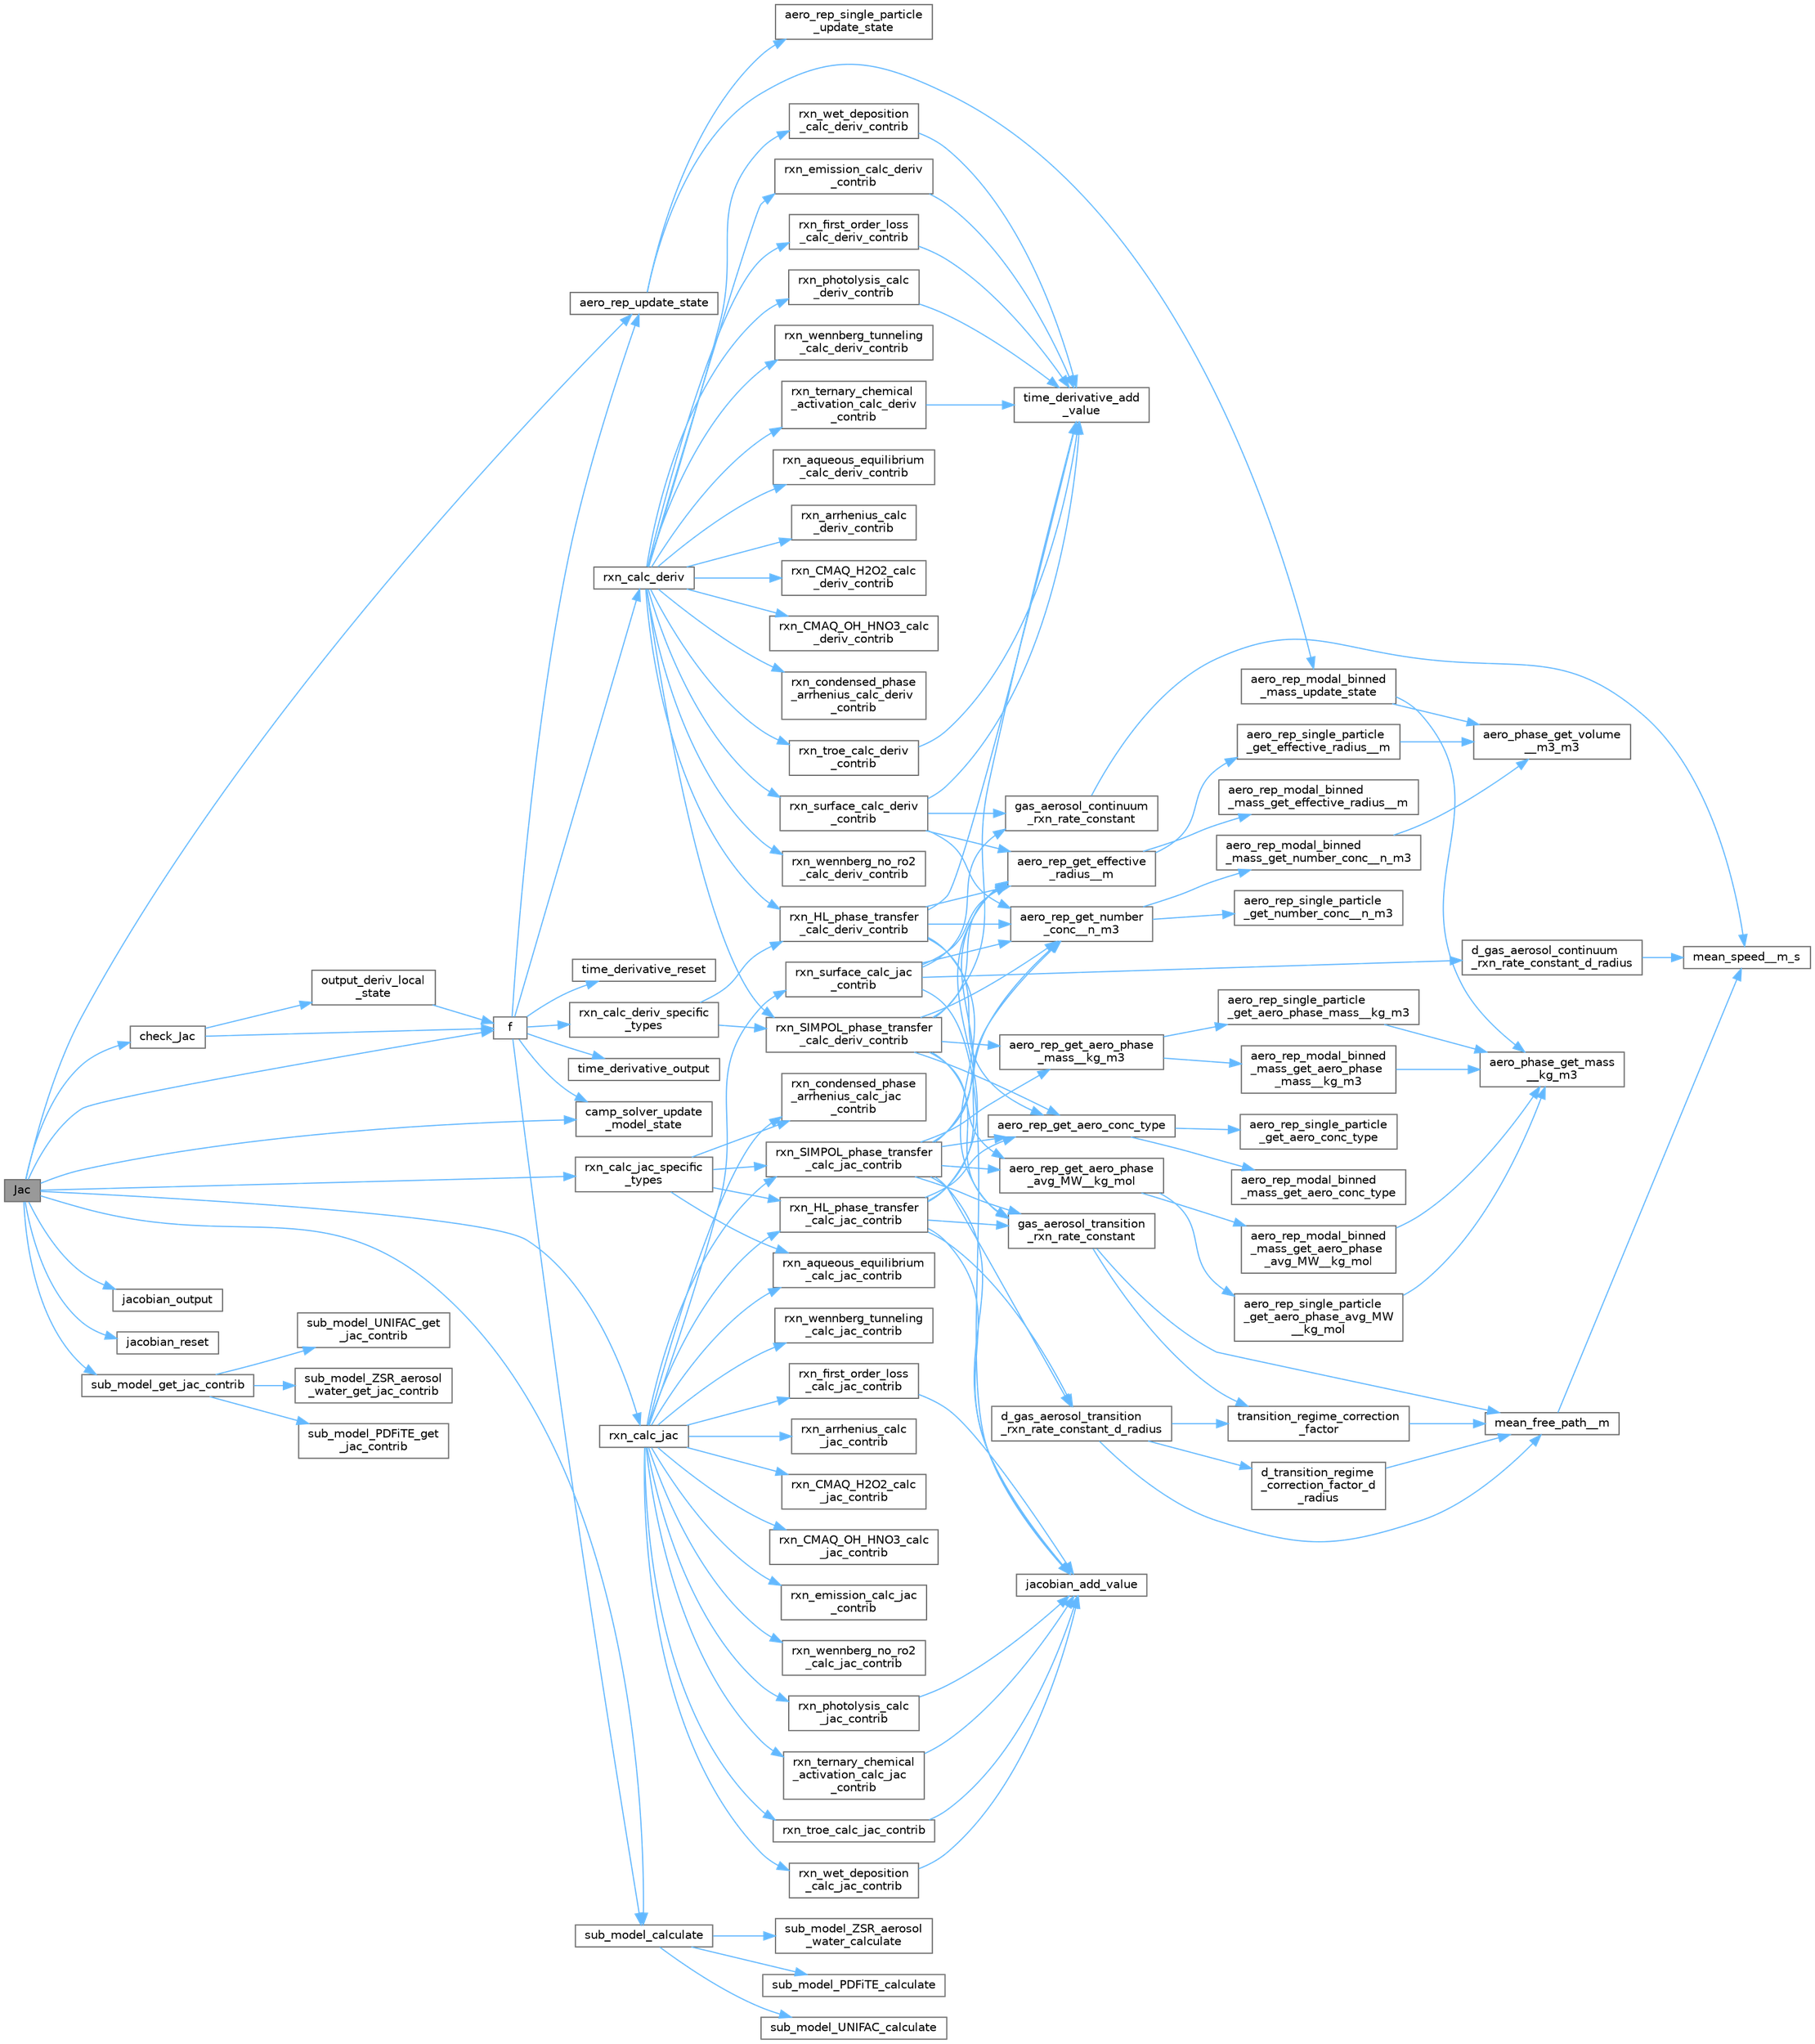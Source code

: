 digraph "Jac"
{
 // LATEX_PDF_SIZE
  bgcolor="transparent";
  edge [fontname=Helvetica,fontsize=10,labelfontname=Helvetica,labelfontsize=10];
  node [fontname=Helvetica,fontsize=10,shape=box,height=0.2,width=0.4];
  rankdir="LR";
  Node1 [label="Jac",height=0.2,width=0.4,color="gray40", fillcolor="grey60", style="filled", fontcolor="black",tooltip="Compute the Jacobian."];
  Node1 -> Node2 [color="steelblue1",style="solid"];
  Node2 [label="aero_rep_update_state",height=0.2,width=0.4,color="grey40", fillcolor="white", style="filled",URL="$aero__rep__solver_8c.html#a42041b486fc391bc9abeee5d1ad666b2",tooltip="Update the aerosol representations for a new state."];
  Node2 -> Node3 [color="steelblue1",style="solid"];
  Node3 [label="aero_rep_modal_binned\l_mass_update_state",height=0.2,width=0.4,color="grey40", fillcolor="white", style="filled",URL="$aero__rep__modal__binned__mass_8c.html#a567e448c1ea25085add6257c6b8930c6",tooltip="Update aerosol representation data for a new state."];
  Node3 -> Node4 [color="steelblue1",style="solid"];
  Node4 [label="aero_phase_get_mass\l__kg_m3",height=0.2,width=0.4,color="grey40", fillcolor="white", style="filled",URL="$aero__phase__solver_8c.html#a965e0b9fc79db694be201edd05377dd1",tooltip="Get the mass and average MW in an aerosol phase."];
  Node3 -> Node5 [color="steelblue1",style="solid"];
  Node5 [label="aero_phase_get_volume\l__m3_m3",height=0.2,width=0.4,color="grey40", fillcolor="white", style="filled",URL="$aero__phase__solver_8c.html#a6e493e863924f29d6bd06598fa657f08",tooltip="Get the volume of an aerosol phase."];
  Node2 -> Node6 [color="steelblue1",style="solid"];
  Node6 [label="aero_rep_single_particle\l_update_state",height=0.2,width=0.4,color="grey40", fillcolor="white", style="filled",URL="$aero__rep__single__particle_8c.html#afc5e4c6a81bf52bf0c8ee88037a4954d",tooltip="Update aerosol representation data for a new state."];
  Node1 -> Node7 [color="steelblue1",style="solid"];
  Node7 [label="camp_solver_update\l_model_state",height=0.2,width=0.4,color="grey40", fillcolor="white", style="filled",URL="$camp__solver_8c.html#a21373e1f8bad206f6437deeea571f51c",tooltip="Update the model state from the current solver state."];
  Node1 -> Node8 [color="steelblue1",style="solid"];
  Node8 [label="check_Jac",height=0.2,width=0.4,color="grey40", fillcolor="white", style="filled",URL="$camp__solver_8c.html#ad45be595da1a1d6fd40179d9743a9a65",tooltip="Check a Jacobian for accuracy."];
  Node8 -> Node9 [color="steelblue1",style="solid"];
  Node9 [label="f",height=0.2,width=0.4,color="grey40", fillcolor="white", style="filled",URL="$camp__solver_8c.html#ac55302bc18db0d68d78f543aad6a16c4",tooltip="Compute the time derivative f(t,y)"];
  Node9 -> Node2 [color="steelblue1",style="solid"];
  Node9 -> Node7 [color="steelblue1",style="solid"];
  Node9 -> Node10 [color="steelblue1",style="solid"];
  Node10 [label="rxn_calc_deriv",height=0.2,width=0.4,color="grey40", fillcolor="white", style="filled",URL="$rxn__solver_8c.html#af014568140c63dfab9ea1c92b056e3b8",tooltip="Calculate the time derivative ."];
  Node10 -> Node11 [color="steelblue1",style="solid"];
  Node11 [label="rxn_aqueous_equilibrium\l_calc_deriv_contrib",height=0.2,width=0.4,color="grey40", fillcolor="white", style="filled",URL="$rxns_8h.html#a8e696264a0e9f8f72c2cb00b5605cbeb",tooltip=" "];
  Node10 -> Node12 [color="steelblue1",style="solid"];
  Node12 [label="rxn_arrhenius_calc\l_deriv_contrib",height=0.2,width=0.4,color="grey40", fillcolor="white", style="filled",URL="$rxns_8h.html#a760b30a313fd1608941b8ac584a128df",tooltip=" "];
  Node10 -> Node13 [color="steelblue1",style="solid"];
  Node13 [label="rxn_CMAQ_H2O2_calc\l_deriv_contrib",height=0.2,width=0.4,color="grey40", fillcolor="white", style="filled",URL="$rxns_8h.html#a3eb8ba0e04dfdffa6171688dd493d171",tooltip=" "];
  Node10 -> Node14 [color="steelblue1",style="solid"];
  Node14 [label="rxn_CMAQ_OH_HNO3_calc\l_deriv_contrib",height=0.2,width=0.4,color="grey40", fillcolor="white", style="filled",URL="$rxns_8h.html#a2a4e9aea8e3d4a8779ec943d9ccaaad8",tooltip=" "];
  Node10 -> Node15 [color="steelblue1",style="solid"];
  Node15 [label="rxn_condensed_phase\l_arrhenius_calc_deriv\l_contrib",height=0.2,width=0.4,color="grey40", fillcolor="white", style="filled",URL="$rxns_8h.html#a838b8326dbcfa12692ecf289685897a2",tooltip=" "];
  Node10 -> Node16 [color="steelblue1",style="solid"];
  Node16 [label="rxn_emission_calc_deriv\l_contrib",height=0.2,width=0.4,color="grey40", fillcolor="white", style="filled",URL="$rxn__emission_8c.html#a0fc4250b628dae19ab3c2081a283e2b8",tooltip="Calculate contributions to the time derivative  from this reaction."];
  Node16 -> Node17 [color="steelblue1",style="solid"];
  Node17 [label="time_derivative_add\l_value",height=0.2,width=0.4,color="grey40", fillcolor="white", style="filled",URL="$time__derivative_8c.html#af4c9ab5040b544a8ec4b63a1c75922e2",tooltip="Add a contribution to the time derivative."];
  Node10 -> Node18 [color="steelblue1",style="solid"];
  Node18 [label="rxn_first_order_loss\l_calc_deriv_contrib",height=0.2,width=0.4,color="grey40", fillcolor="white", style="filled",URL="$rxn__first__order__loss_8c.html#ac1d2c5d3bf68d6adcdc4183ba340175d",tooltip="Calculate contributions to the time derivative  from this reaction."];
  Node18 -> Node17 [color="steelblue1",style="solid"];
  Node10 -> Node19 [color="steelblue1",style="solid"];
  Node19 [label="rxn_HL_phase_transfer\l_calc_deriv_contrib",height=0.2,width=0.4,color="grey40", fillcolor="white", style="filled",URL="$rxn___h_l__phase__transfer_8c.html#aa82a07e921e3d22fda1d52073b16219d",tooltip="Calculate contributions to the time derivative  from this reaction."];
  Node19 -> Node20 [color="steelblue1",style="solid"];
  Node20 [label="aero_rep_get_aero_conc_type",height=0.2,width=0.4,color="grey40", fillcolor="white", style="filled",URL="$aero__rep__solver_8c.html#a00aee7bec2d9284a74c0eb26d346dc81",tooltip="Check whether aerosol concentrations are per-particle or total for each phase."];
  Node20 -> Node21 [color="steelblue1",style="solid"];
  Node21 [label="aero_rep_modal_binned\l_mass_get_aero_conc_type",height=0.2,width=0.4,color="grey40", fillcolor="white", style="filled",URL="$aero__rep__modal__binned__mass_8c.html#a5806fae1fe7d70369bfb7a0d9c54d12f",tooltip="Get the type of aerosol concentration used."];
  Node20 -> Node22 [color="steelblue1",style="solid"];
  Node22 [label="aero_rep_single_particle\l_get_aero_conc_type",height=0.2,width=0.4,color="grey40", fillcolor="white", style="filled",URL="$aero__rep__single__particle_8c.html#a59114de73dd305d5825a8547155b8946",tooltip="Get the type of aerosol concentration used."];
  Node19 -> Node23 [color="steelblue1",style="solid"];
  Node23 [label="aero_rep_get_effective\l_radius__m",height=0.2,width=0.4,color="grey40", fillcolor="white", style="filled",URL="$aero__rep__solver_8c.html#aab8fc9de2c9bfe5d012e80322a5b653b",tooltip="Get the effective particle radius,  (m)"];
  Node23 -> Node24 [color="steelblue1",style="solid"];
  Node24 [label="aero_rep_modal_binned\l_mass_get_effective_radius__m",height=0.2,width=0.4,color="grey40", fillcolor="white", style="filled",URL="$aero__rep__modal__binned__mass_8c.html#a8d5bf734337581d90c2280ab858ccf96",tooltip="Get the effective particle radius  (m)"];
  Node23 -> Node25 [color="steelblue1",style="solid"];
  Node25 [label="aero_rep_single_particle\l_get_effective_radius__m",height=0.2,width=0.4,color="grey40", fillcolor="white", style="filled",URL="$aero__rep__single__particle_8c.html#a48b11d345d89071d34e67b5063b1b891",tooltip="Get the effective particle radius  (m)"];
  Node25 -> Node5 [color="steelblue1",style="solid"];
  Node19 -> Node26 [color="steelblue1",style="solid"];
  Node26 [label="aero_rep_get_number\l_conc__n_m3",height=0.2,width=0.4,color="grey40", fillcolor="white", style="filled",URL="$aero__rep__solver_8c.html#aa56870eb4fe20532461b1634d7688210",tooltip="Get the particle number concentration  ( )"];
  Node26 -> Node27 [color="steelblue1",style="solid"];
  Node27 [label="aero_rep_modal_binned\l_mass_get_number_conc__n_m3",height=0.2,width=0.4,color="grey40", fillcolor="white", style="filled",URL="$aero__rep__modal__binned__mass_8c.html#a2e585253c19aa48dec8c55b963999e9d",tooltip="Get the particle number concentration  ( )"];
  Node27 -> Node5 [color="steelblue1",style="solid"];
  Node26 -> Node28 [color="steelblue1",style="solid"];
  Node28 [label="aero_rep_single_particle\l_get_number_conc__n_m3",height=0.2,width=0.4,color="grey40", fillcolor="white", style="filled",URL="$aero__rep__single__particle_8c.html#afa7d35b774d0ab4d7cad7fb30d75e897",tooltip="Get the particle number concentration  ( )"];
  Node19 -> Node29 [color="steelblue1",style="solid"];
  Node29 [label="gas_aerosol_transition\l_rxn_rate_constant",height=0.2,width=0.4,color="grey40", fillcolor="white", style="filled",URL="$util_8h.html#adfe7ce1a7c219664c7a382f24068b1a1",tooltip=" "];
  Node29 -> Node30 [color="steelblue1",style="solid"];
  Node30 [label="mean_free_path__m",height=0.2,width=0.4,color="grey40", fillcolor="white", style="filled",URL="$util_8h.html#ae1c969544a10c17746622cf73186835c",tooltip=" "];
  Node30 -> Node31 [color="steelblue1",style="solid"];
  Node31 [label="mean_speed__m_s",height=0.2,width=0.4,color="grey40", fillcolor="white", style="filled",URL="$util_8h.html#a77fbb355dc943308c5632fe698e81363",tooltip=" "];
  Node29 -> Node32 [color="steelblue1",style="solid"];
  Node32 [label="transition_regime_correction\l_factor",height=0.2,width=0.4,color="grey40", fillcolor="white", style="filled",URL="$util_8h.html#a0ade6cf865e738fbd0629ca08500679d",tooltip=" "];
  Node32 -> Node30 [color="steelblue1",style="solid"];
  Node19 -> Node17 [color="steelblue1",style="solid"];
  Node10 -> Node33 [color="steelblue1",style="solid"];
  Node33 [label="rxn_photolysis_calc\l_deriv_contrib",height=0.2,width=0.4,color="grey40", fillcolor="white", style="filled",URL="$rxn__photolysis_8c.html#a821ebabf2abba0aa6b465747178f33d6",tooltip="Calculate contributions to the time derivative  from this reaction."];
  Node33 -> Node17 [color="steelblue1",style="solid"];
  Node10 -> Node34 [color="steelblue1",style="solid"];
  Node34 [label="rxn_SIMPOL_phase_transfer\l_calc_deriv_contrib",height=0.2,width=0.4,color="grey40", fillcolor="white", style="filled",URL="$rxn___s_i_m_p_o_l__phase__transfer_8c.html#a8387f10a0a5aa0b38cc545859542f3c4",tooltip="Calculate contributions to the time derivative  from this reaction."];
  Node34 -> Node20 [color="steelblue1",style="solid"];
  Node34 -> Node35 [color="steelblue1",style="solid"];
  Node35 [label="aero_rep_get_aero_phase\l_avg_MW__kg_mol",height=0.2,width=0.4,color="grey40", fillcolor="white", style="filled",URL="$aero__rep__solver_8c.html#a513044e29b338d17d02b5bc472a8046f",tooltip="Get the average molecular weight of an aerosol phase in this representation  ( )"];
  Node35 -> Node36 [color="steelblue1",style="solid"];
  Node36 [label="aero_rep_modal_binned\l_mass_get_aero_phase\l_avg_MW__kg_mol",height=0.2,width=0.4,color="grey40", fillcolor="white", style="filled",URL="$aero__rep__modal__binned__mass_8c.html#a2c1fd8badaa6ebffd2b45ab5314c1279",tooltip="Get the average molecular weight in an aerosol phase  ( )"];
  Node36 -> Node4 [color="steelblue1",style="solid"];
  Node35 -> Node37 [color="steelblue1",style="solid"];
  Node37 [label="aero_rep_single_particle\l_get_aero_phase_avg_MW\l__kg_mol",height=0.2,width=0.4,color="grey40", fillcolor="white", style="filled",URL="$aero__rep__single__particle_8c.html#a203b6931fd5a504b7cc1750eb582b60c",tooltip="Get the average molecular weight in an aerosol phase  ( )"];
  Node37 -> Node4 [color="steelblue1",style="solid"];
  Node34 -> Node38 [color="steelblue1",style="solid"];
  Node38 [label="aero_rep_get_aero_phase\l_mass__kg_m3",height=0.2,width=0.4,color="grey40", fillcolor="white", style="filled",URL="$aero__rep__solver_8c.html#a0d5fc5c14f5fc182d80811b27c644e86",tooltip="Get the total mass of an aerosol phase in this representation  ( )"];
  Node38 -> Node39 [color="steelblue1",style="solid"];
  Node39 [label="aero_rep_modal_binned\l_mass_get_aero_phase\l_mass__kg_m3",height=0.2,width=0.4,color="grey40", fillcolor="white", style="filled",URL="$aero__rep__modal__binned__mass_8c.html#aa84e95ce69656ab640edfdb32cc71d4c",tooltip="Get the total mass in an aerosol phase  ( )"];
  Node39 -> Node4 [color="steelblue1",style="solid"];
  Node38 -> Node40 [color="steelblue1",style="solid"];
  Node40 [label="aero_rep_single_particle\l_get_aero_phase_mass__kg_m3",height=0.2,width=0.4,color="grey40", fillcolor="white", style="filled",URL="$aero__rep__single__particle_8c.html#ad49c89b34b57e5b644d6506ead9dea34",tooltip="Get the total mass in an aerosol phase  ( )"];
  Node40 -> Node4 [color="steelblue1",style="solid"];
  Node34 -> Node23 [color="steelblue1",style="solid"];
  Node34 -> Node26 [color="steelblue1",style="solid"];
  Node34 -> Node29 [color="steelblue1",style="solid"];
  Node34 -> Node17 [color="steelblue1",style="solid"];
  Node10 -> Node41 [color="steelblue1",style="solid"];
  Node41 [label="rxn_surface_calc_deriv\l_contrib",height=0.2,width=0.4,color="grey40", fillcolor="white", style="filled",URL="$rxn__surface_8c.html#a5bb30760087399bd04a9f9e16f0fab1f",tooltip="Calculate contributions to the time derivative  from this reaction."];
  Node41 -> Node23 [color="steelblue1",style="solid"];
  Node41 -> Node26 [color="steelblue1",style="solid"];
  Node41 -> Node42 [color="steelblue1",style="solid"];
  Node42 [label="gas_aerosol_continuum\l_rxn_rate_constant",height=0.2,width=0.4,color="grey40", fillcolor="white", style="filled",URL="$util_8h.html#afde219af97ef99e021d59c7ca18b9277",tooltip=" "];
  Node42 -> Node31 [color="steelblue1",style="solid"];
  Node41 -> Node17 [color="steelblue1",style="solid"];
  Node10 -> Node43 [color="steelblue1",style="solid"];
  Node43 [label="rxn_ternary_chemical\l_activation_calc_deriv\l_contrib",height=0.2,width=0.4,color="grey40", fillcolor="white", style="filled",URL="$rxn__ternary__chemical__activation_8c.html#aab9c65ccd4b8614889c1462e2500e6b9",tooltip="Calculate contributions to the time derivative  from this reaction."];
  Node43 -> Node17 [color="steelblue1",style="solid"];
  Node10 -> Node44 [color="steelblue1",style="solid"];
  Node44 [label="rxn_troe_calc_deriv\l_contrib",height=0.2,width=0.4,color="grey40", fillcolor="white", style="filled",URL="$rxn__troe_8c.html#ae2174a745239e629f1c5480a52c3f6f2",tooltip="Calculate contributions to the time derivative  from this reaction."];
  Node44 -> Node17 [color="steelblue1",style="solid"];
  Node10 -> Node45 [color="steelblue1",style="solid"];
  Node45 [label="rxn_wennberg_no_ro2\l_calc_deriv_contrib",height=0.2,width=0.4,color="grey40", fillcolor="white", style="filled",URL="$rxns_8h.html#affb30a43f6e32c34d3c4fba241d57b3e",tooltip=" "];
  Node10 -> Node46 [color="steelblue1",style="solid"];
  Node46 [label="rxn_wennberg_tunneling\l_calc_deriv_contrib",height=0.2,width=0.4,color="grey40", fillcolor="white", style="filled",URL="$rxns_8h.html#aaf3a4bd00b50344e978728d2bf6af6d0",tooltip=" "];
  Node10 -> Node47 [color="steelblue1",style="solid"];
  Node47 [label="rxn_wet_deposition\l_calc_deriv_contrib",height=0.2,width=0.4,color="grey40", fillcolor="white", style="filled",URL="$rxn__wet__deposition_8c.html#a6aec5e3d4cbb3a9e0d993a1780c42ecd",tooltip="Calculate contributions to the time derivative  from this reaction."];
  Node47 -> Node17 [color="steelblue1",style="solid"];
  Node9 -> Node48 [color="steelblue1",style="solid"];
  Node48 [label="rxn_calc_deriv_specific\l_types",height=0.2,width=0.4,color="grey40", fillcolor="white", style="filled",URL="$rxn__solver_8c.html#a066fddd15835cba3a8b519fb734bd552",tooltip="Calculate the time derivative  for only some specific types."];
  Node48 -> Node19 [color="steelblue1",style="solid"];
  Node48 -> Node34 [color="steelblue1",style="solid"];
  Node9 -> Node49 [color="steelblue1",style="solid"];
  Node49 [label="sub_model_calculate",height=0.2,width=0.4,color="grey40", fillcolor="white", style="filled",URL="$sub__model__solver_8c.html#a7f9027610b25bafcc5b6c5af1344dd65",tooltip="Perform the sub model calculations for the current model state."];
  Node49 -> Node50 [color="steelblue1",style="solid"];
  Node50 [label="sub_model_PDFiTE_calculate",height=0.2,width=0.4,color="grey40", fillcolor="white", style="filled",URL="$sub__model___p_d_fi_t_e_8c.html#a2f46f791a4a74c77e283b5afb91911aa",tooltip="Perform the sub-model calculations for the current model state."];
  Node49 -> Node51 [color="steelblue1",style="solid"];
  Node51 [label="sub_model_UNIFAC_calculate",height=0.2,width=0.4,color="grey40", fillcolor="white", style="filled",URL="$sub__model___u_n_i_f_a_c_8c.html#a91d55564c556bf61d6bf0ccac7b43e4b",tooltip="Perform the sub-model calculations for the current model state."];
  Node49 -> Node52 [color="steelblue1",style="solid"];
  Node52 [label="sub_model_ZSR_aerosol\l_water_calculate",height=0.2,width=0.4,color="grey40", fillcolor="white", style="filled",URL="$sub__model___z_s_r__aerosol__water_8c.html#a6639a32646d84e02917b64167f36ea89",tooltip="Do pre-derivative calculations."];
  Node9 -> Node53 [color="steelblue1",style="solid"];
  Node53 [label="time_derivative_output",height=0.2,width=0.4,color="grey40", fillcolor="white", style="filled",URL="$time__derivative_8c.html#ae2c31a72134750c12f2f5d8e32c3a99d",tooltip="Output the current derivative array."];
  Node9 -> Node54 [color="steelblue1",style="solid"];
  Node54 [label="time_derivative_reset",height=0.2,width=0.4,color="grey40", fillcolor="white", style="filled",URL="$time__derivative_8c.html#a72dd19ea5bc2be11ace50e82bbd7857f",tooltip="Reset the derivative."];
  Node8 -> Node55 [color="steelblue1",style="solid"];
  Node55 [label="output_deriv_local\l_state",height=0.2,width=0.4,color="grey40", fillcolor="white", style="filled",URL="$camp__debug_8h.html#a0352ebf153678772ffbeb405834c141d",tooltip="Evaluate the derivative and Jacobian near a given state for a specified species."];
  Node55 -> Node9 [color="steelblue1",style="solid"];
  Node1 -> Node9 [color="steelblue1",style="solid"];
  Node1 -> Node56 [color="steelblue1",style="solid"];
  Node56 [label="jacobian_output",height=0.2,width=0.4,color="grey40", fillcolor="white", style="filled",URL="$_jacobian_8c.html#adcc6d47123aab80bc7b90bdcbb68c90d",tooltip="Output the Jacobian."];
  Node1 -> Node57 [color="steelblue1",style="solid"];
  Node57 [label="jacobian_reset",height=0.2,width=0.4,color="grey40", fillcolor="white", style="filled",URL="$_jacobian_8c.html#a9b50b1fb83f669391bf76726b9c81ead",tooltip="Reset the Jacobian."];
  Node1 -> Node58 [color="steelblue1",style="solid"];
  Node58 [label="rxn_calc_jac",height=0.2,width=0.4,color="grey40", fillcolor="white", style="filled",URL="$rxn__solver_8c.html#ad44deb65b9845d05c6bd148e3378b42a",tooltip="Calculate the Jacobian."];
  Node58 -> Node59 [color="steelblue1",style="solid"];
  Node59 [label="rxn_aqueous_equilibrium\l_calc_jac_contrib",height=0.2,width=0.4,color="grey40", fillcolor="white", style="filled",URL="$rxns_8h.html#a3a1c1ef70d2f51a82338eab340b90d15",tooltip=" "];
  Node58 -> Node60 [color="steelblue1",style="solid"];
  Node60 [label="rxn_arrhenius_calc\l_jac_contrib",height=0.2,width=0.4,color="grey40", fillcolor="white", style="filled",URL="$rxns_8h.html#a6625604c5e4db9e3ee2840ec5c7ac958",tooltip=" "];
  Node58 -> Node61 [color="steelblue1",style="solid"];
  Node61 [label="rxn_CMAQ_H2O2_calc\l_jac_contrib",height=0.2,width=0.4,color="grey40", fillcolor="white", style="filled",URL="$rxns_8h.html#a3bb761f27db80079d009bfc5a6360549",tooltip=" "];
  Node58 -> Node62 [color="steelblue1",style="solid"];
  Node62 [label="rxn_CMAQ_OH_HNO3_calc\l_jac_contrib",height=0.2,width=0.4,color="grey40", fillcolor="white", style="filled",URL="$rxns_8h.html#ac8fab368dc4dda8e35c017a3647baa80",tooltip=" "];
  Node58 -> Node63 [color="steelblue1",style="solid"];
  Node63 [label="rxn_condensed_phase\l_arrhenius_calc_jac\l_contrib",height=0.2,width=0.4,color="grey40", fillcolor="white", style="filled",URL="$rxns_8h.html#a213c32e23ab79e40722d07eb9d3a43d0",tooltip=" "];
  Node58 -> Node64 [color="steelblue1",style="solid"];
  Node64 [label="rxn_emission_calc_jac\l_contrib",height=0.2,width=0.4,color="grey40", fillcolor="white", style="filled",URL="$rxn__emission_8c.html#ab50d43d95dad6b99d9d3fa5c8c887884",tooltip="Calculate contributions to the Jacobian from this reaction."];
  Node58 -> Node65 [color="steelblue1",style="solid"];
  Node65 [label="rxn_first_order_loss\l_calc_jac_contrib",height=0.2,width=0.4,color="grey40", fillcolor="white", style="filled",URL="$rxn__first__order__loss_8c.html#a07413cad7e1d96989ea035941a53e915",tooltip="Calculate contributions to the Jacobian from this reaction."];
  Node65 -> Node66 [color="steelblue1",style="solid"];
  Node66 [label="jacobian_add_value",height=0.2,width=0.4,color="grey40", fillcolor="white", style="filled",URL="$_jacobian_8c.html#a844d8b2784c48a794ada38d053b1d1b3",tooltip="Add a contribution to the Jacobian."];
  Node58 -> Node67 [color="steelblue1",style="solid"];
  Node67 [label="rxn_HL_phase_transfer\l_calc_jac_contrib",height=0.2,width=0.4,color="grey40", fillcolor="white", style="filled",URL="$rxn___h_l__phase__transfer_8c.html#a4e04c50da5215b9886991e6f0c98cccc",tooltip="Calculate contributions to the Jacobian from this reaction."];
  Node67 -> Node20 [color="steelblue1",style="solid"];
  Node67 -> Node23 [color="steelblue1",style="solid"];
  Node67 -> Node26 [color="steelblue1",style="solid"];
  Node67 -> Node68 [color="steelblue1",style="solid"];
  Node68 [label="d_gas_aerosol_transition\l_rxn_rate_constant_d_radius",height=0.2,width=0.4,color="grey40", fillcolor="white", style="filled",URL="$util_8h.html#a6960902fe575d06ebd32350a076ba968",tooltip=" "];
  Node68 -> Node69 [color="steelblue1",style="solid"];
  Node69 [label="d_transition_regime\l_correction_factor_d\l_radius",height=0.2,width=0.4,color="grey40", fillcolor="white", style="filled",URL="$util_8h.html#af0918da54a73bf30e7079908caea2efd",tooltip=" "];
  Node69 -> Node30 [color="steelblue1",style="solid"];
  Node68 -> Node30 [color="steelblue1",style="solid"];
  Node68 -> Node32 [color="steelblue1",style="solid"];
  Node67 -> Node29 [color="steelblue1",style="solid"];
  Node67 -> Node66 [color="steelblue1",style="solid"];
  Node58 -> Node70 [color="steelblue1",style="solid"];
  Node70 [label="rxn_photolysis_calc\l_jac_contrib",height=0.2,width=0.4,color="grey40", fillcolor="white", style="filled",URL="$rxn__photolysis_8c.html#a12201d188bd114013b835e74912fdf53",tooltip="Calculate contributions to the Jacobian from this reaction."];
  Node70 -> Node66 [color="steelblue1",style="solid"];
  Node58 -> Node71 [color="steelblue1",style="solid"];
  Node71 [label="rxn_SIMPOL_phase_transfer\l_calc_jac_contrib",height=0.2,width=0.4,color="grey40", fillcolor="white", style="filled",URL="$rxn___s_i_m_p_o_l__phase__transfer_8c.html#a2c6b4163ab0a9e65eec7dd8286d67885",tooltip="Calculate contributions to the Jacobian from this reaction."];
  Node71 -> Node20 [color="steelblue1",style="solid"];
  Node71 -> Node35 [color="steelblue1",style="solid"];
  Node71 -> Node38 [color="steelblue1",style="solid"];
  Node71 -> Node23 [color="steelblue1",style="solid"];
  Node71 -> Node26 [color="steelblue1",style="solid"];
  Node71 -> Node68 [color="steelblue1",style="solid"];
  Node71 -> Node29 [color="steelblue1",style="solid"];
  Node71 -> Node66 [color="steelblue1",style="solid"];
  Node58 -> Node72 [color="steelblue1",style="solid"];
  Node72 [label="rxn_surface_calc_jac\l_contrib",height=0.2,width=0.4,color="grey40", fillcolor="white", style="filled",URL="$rxn__surface_8c.html#a8de73dc2a00c1bc5b91747cbb50086ad",tooltip="Calculate contributions to the Jacobian from this reaction."];
  Node72 -> Node23 [color="steelblue1",style="solid"];
  Node72 -> Node26 [color="steelblue1",style="solid"];
  Node72 -> Node73 [color="steelblue1",style="solid"];
  Node73 [label="d_gas_aerosol_continuum\l_rxn_rate_constant_d_radius",height=0.2,width=0.4,color="grey40", fillcolor="white", style="filled",URL="$util_8h.html#aa2190a3abb8648804ae74bb1c2d09b36",tooltip=" "];
  Node73 -> Node31 [color="steelblue1",style="solid"];
  Node72 -> Node42 [color="steelblue1",style="solid"];
  Node72 -> Node66 [color="steelblue1",style="solid"];
  Node58 -> Node74 [color="steelblue1",style="solid"];
  Node74 [label="rxn_ternary_chemical\l_activation_calc_jac\l_contrib",height=0.2,width=0.4,color="grey40", fillcolor="white", style="filled",URL="$rxn__ternary__chemical__activation_8c.html#a0e03361890588fa6e5b8d43b5f63d208",tooltip="Calculate contributions to the Jacobian from this reaction."];
  Node74 -> Node66 [color="steelblue1",style="solid"];
  Node58 -> Node75 [color="steelblue1",style="solid"];
  Node75 [label="rxn_troe_calc_jac_contrib",height=0.2,width=0.4,color="grey40", fillcolor="white", style="filled",URL="$rxn__troe_8c.html#a4f34c34a0b24bbbb11a127246e3fd35e",tooltip="Calculate contributions to the Jacobian from this reaction."];
  Node75 -> Node66 [color="steelblue1",style="solid"];
  Node58 -> Node76 [color="steelblue1",style="solid"];
  Node76 [label="rxn_wennberg_no_ro2\l_calc_jac_contrib",height=0.2,width=0.4,color="grey40", fillcolor="white", style="filled",URL="$rxns_8h.html#ae08ec58e30aea84e496cc2d253b34802",tooltip=" "];
  Node58 -> Node77 [color="steelblue1",style="solid"];
  Node77 [label="rxn_wennberg_tunneling\l_calc_jac_contrib",height=0.2,width=0.4,color="grey40", fillcolor="white", style="filled",URL="$rxns_8h.html#ac1f9c72aea45cd152bdcc765fd486868",tooltip=" "];
  Node58 -> Node78 [color="steelblue1",style="solid"];
  Node78 [label="rxn_wet_deposition\l_calc_jac_contrib",height=0.2,width=0.4,color="grey40", fillcolor="white", style="filled",URL="$rxn__wet__deposition_8c.html#ad84c0373895c3b2bfad55408c9066f16",tooltip="Calculate contributions to the Jacobian from this reaction."];
  Node78 -> Node66 [color="steelblue1",style="solid"];
  Node1 -> Node79 [color="steelblue1",style="solid"];
  Node79 [label="rxn_calc_jac_specific\l_types",height=0.2,width=0.4,color="grey40", fillcolor="white", style="filled",URL="$rxn__solver_8c.html#a40f9caeb40a6630edd3d61544ee29922",tooltip="Calculate the Jacobian for only some specific types."];
  Node79 -> Node59 [color="steelblue1",style="solid"];
  Node79 -> Node63 [color="steelblue1",style="solid"];
  Node79 -> Node67 [color="steelblue1",style="solid"];
  Node79 -> Node71 [color="steelblue1",style="solid"];
  Node1 -> Node49 [color="steelblue1",style="solid"];
  Node1 -> Node80 [color="steelblue1",style="solid"];
  Node80 [label="sub_model_get_jac_contrib",height=0.2,width=0.4,color="grey40", fillcolor="white", style="filled",URL="$sub__model__solver_8c.html#a9575eb8104f46d396268c361164e88fb",tooltip="Calculate the Jacobian constributions from sub model calculations."];
  Node80 -> Node81 [color="steelblue1",style="solid"];
  Node81 [label="sub_model_PDFiTE_get\l_jac_contrib",height=0.2,width=0.4,color="grey40", fillcolor="white", style="filled",URL="$sub__model___p_d_fi_t_e_8c.html#a50d2ccc5a5c4b40019447f6b7dd5feab",tooltip="Add contributions to the Jacobian from derivates calculated using the output of this sub model."];
  Node80 -> Node82 [color="steelblue1",style="solid"];
  Node82 [label="sub_model_UNIFAC_get\l_jac_contrib",height=0.2,width=0.4,color="grey40", fillcolor="white", style="filled",URL="$sub__model___u_n_i_f_a_c_8c.html#a0301d06b09af90fcfe49f9a1ba7c6742",tooltip="Add contributions to the Jacobian from derivates calculated using the output of this sub model."];
  Node80 -> Node83 [color="steelblue1",style="solid"];
  Node83 [label="sub_model_ZSR_aerosol\l_water_get_jac_contrib",height=0.2,width=0.4,color="grey40", fillcolor="white", style="filled",URL="$sub__model___z_s_r__aerosol__water_8c.html#aa6bf886e4a9fadb02913dab07e19018b",tooltip="Add contributions to the Jacobian from derivates calculated using the output of this sub model."];
}
